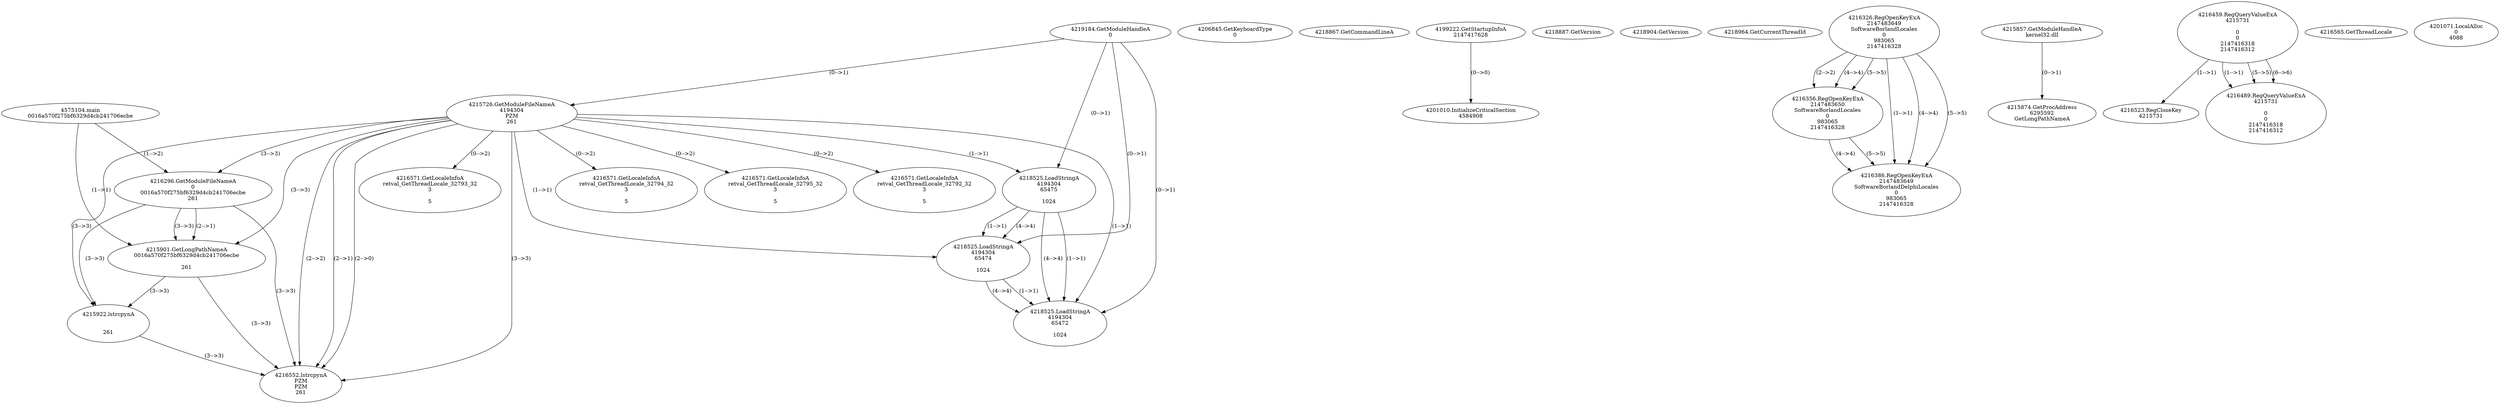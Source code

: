 // Global SCDG with merge call
digraph {
	0 [label="4575104.main
0016a570f275bf6329d4cb241706ecbe"]
	1 [label="4219184.GetModuleHandleA
0"]
	2 [label="4206845.GetKeyboardType
0"]
	3 [label="4218867.GetCommandLineA
"]
	4 [label="4199222.GetStartupInfoA
2147417628"]
	5 [label="4218887.GetVersion
"]
	6 [label="4218904.GetVersion
"]
	7 [label="4218964.GetCurrentThreadId
"]
	8 [label="4215726.GetModuleFileNameA
4194304
PZM
261"]
	1 -> 8 [label="(0-->1)"]
	9 [label="4216296.GetModuleFileNameA
0
0016a570f275bf6329d4cb241706ecbe
261"]
	0 -> 9 [label="(1-->2)"]
	8 -> 9 [label="(3-->3)"]
	10 [label="4216326.RegOpenKeyExA
2147483649
Software\Borland\Locales
0
983065
2147416328"]
	11 [label="4216356.RegOpenKeyExA
2147483650
Software\Borland\Locales
0
983065
2147416328"]
	10 -> 11 [label="(2-->2)"]
	10 -> 11 [label="(4-->4)"]
	10 -> 11 [label="(5-->5)"]
	12 [label="4215857.GetModuleHandleA
kernel32.dll"]
	13 [label="4215874.GetProcAddress
6295592
GetLongPathNameA"]
	12 -> 13 [label="(0-->1)"]
	14 [label="4215901.GetLongPathNameA
0016a570f275bf6329d4cb241706ecbe

261"]
	0 -> 14 [label="(1-->1)"]
	9 -> 14 [label="(2-->1)"]
	8 -> 14 [label="(3-->3)"]
	9 -> 14 [label="(3-->3)"]
	15 [label="4215922.lstrcpynA


261"]
	8 -> 15 [label="(3-->3)"]
	9 -> 15 [label="(3-->3)"]
	14 -> 15 [label="(3-->3)"]
	16 [label="4216459.RegQueryValueExA
4215731

0
0
2147416318
2147416312"]
	17 [label="4216523.RegCloseKey
4215731"]
	16 -> 17 [label="(1-->1)"]
	18 [label="4216552.lstrcpynA
PZM
PZM
261"]
	8 -> 18 [label="(2-->1)"]
	8 -> 18 [label="(2-->2)"]
	8 -> 18 [label="(3-->3)"]
	9 -> 18 [label="(3-->3)"]
	14 -> 18 [label="(3-->3)"]
	15 -> 18 [label="(3-->3)"]
	8 -> 18 [label="(2-->0)"]
	19 [label="4216565.GetThreadLocale
"]
	20 [label="4216571.GetLocaleInfoA
retval_GetThreadLocale_32792_32
3

5"]
	8 -> 20 [label="(0-->2)"]
	21 [label="4218525.LoadStringA
4194304
65475

1024"]
	1 -> 21 [label="(0-->1)"]
	8 -> 21 [label="(1-->1)"]
	22 [label="4216386.RegOpenKeyExA
2147483649
Software\Borland\Delphi\Locales
0
983065
2147416328"]
	10 -> 22 [label="(1-->1)"]
	10 -> 22 [label="(4-->4)"]
	11 -> 22 [label="(4-->4)"]
	10 -> 22 [label="(5-->5)"]
	11 -> 22 [label="(5-->5)"]
	23 [label="4216571.GetLocaleInfoA
retval_GetThreadLocale_32793_32
3

5"]
	8 -> 23 [label="(0-->2)"]
	24 [label="4216489.RegQueryValueExA
4215731

0
0
2147416318
2147416312"]
	16 -> 24 [label="(1-->1)"]
	16 -> 24 [label="(5-->5)"]
	16 -> 24 [label="(6-->6)"]
	25 [label="4216571.GetLocaleInfoA
retval_GetThreadLocale_32794_32
3

5"]
	8 -> 25 [label="(0-->2)"]
	26 [label="4218525.LoadStringA
4194304
65474

1024"]
	1 -> 26 [label="(0-->1)"]
	8 -> 26 [label="(1-->1)"]
	21 -> 26 [label="(1-->1)"]
	21 -> 26 [label="(4-->4)"]
	27 [label="4201010.InitializeCriticalSection
4584908"]
	4 -> 27 [label="(0-->0)"]
	28 [label="4201071.LocalAlloc
0
4088"]
	29 [label="4218525.LoadStringA
4194304
65472

1024"]
	1 -> 29 [label="(0-->1)"]
	8 -> 29 [label="(1-->1)"]
	21 -> 29 [label="(1-->1)"]
	26 -> 29 [label="(1-->1)"]
	21 -> 29 [label="(4-->4)"]
	26 -> 29 [label="(4-->4)"]
	30 [label="4216571.GetLocaleInfoA
retval_GetThreadLocale_32795_32
3

5"]
	8 -> 30 [label="(0-->2)"]
}
